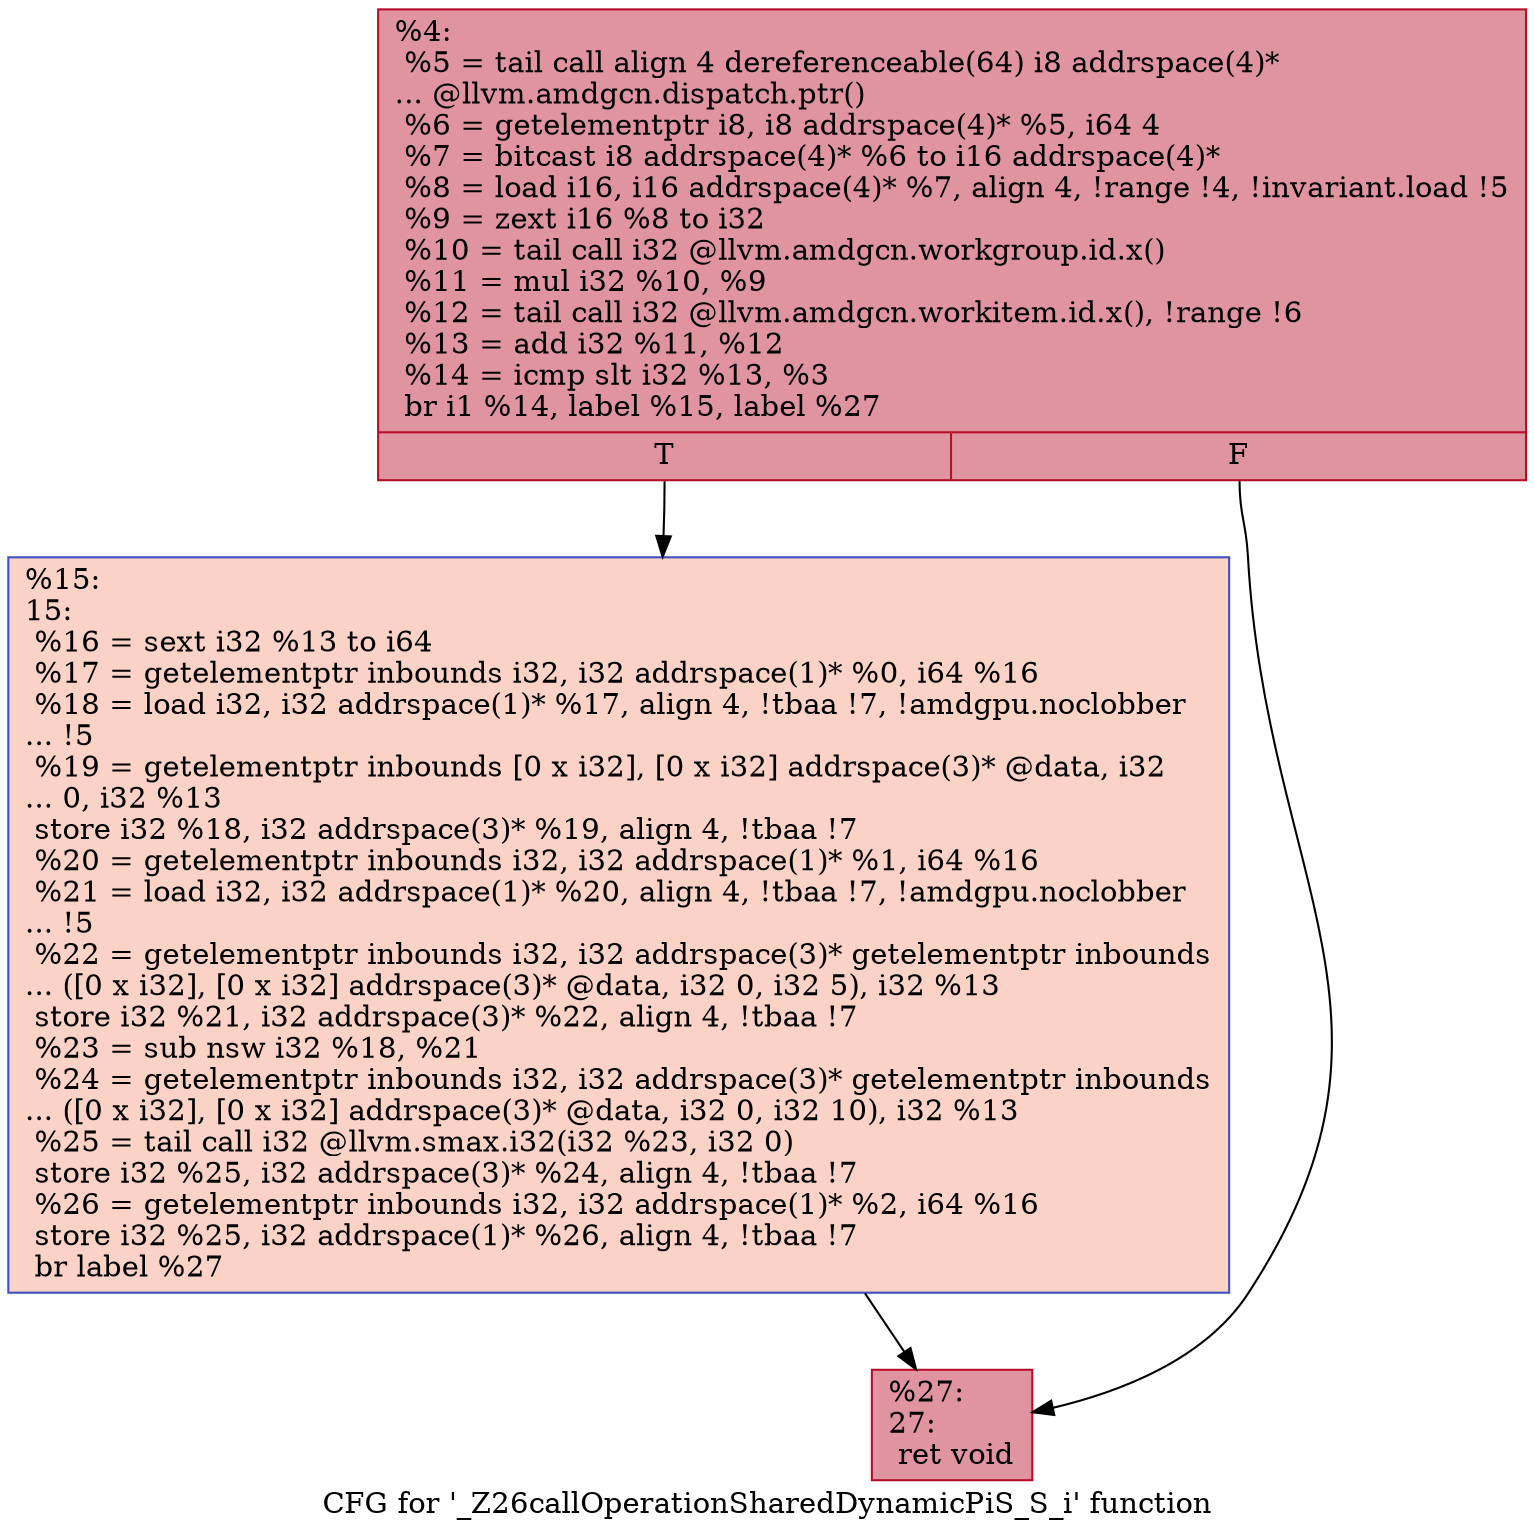 digraph "CFG for '_Z26callOperationSharedDynamicPiS_S_i' function" {
	label="CFG for '_Z26callOperationSharedDynamicPiS_S_i' function";

	Node0x505db10 [shape=record,color="#b70d28ff", style=filled, fillcolor="#b70d2870",label="{%4:\l  %5 = tail call align 4 dereferenceable(64) i8 addrspace(4)*\l... @llvm.amdgcn.dispatch.ptr()\l  %6 = getelementptr i8, i8 addrspace(4)* %5, i64 4\l  %7 = bitcast i8 addrspace(4)* %6 to i16 addrspace(4)*\l  %8 = load i16, i16 addrspace(4)* %7, align 4, !range !4, !invariant.load !5\l  %9 = zext i16 %8 to i32\l  %10 = tail call i32 @llvm.amdgcn.workgroup.id.x()\l  %11 = mul i32 %10, %9\l  %12 = tail call i32 @llvm.amdgcn.workitem.id.x(), !range !6\l  %13 = add i32 %11, %12\l  %14 = icmp slt i32 %13, %3\l  br i1 %14, label %15, label %27\l|{<s0>T|<s1>F}}"];
	Node0x505db10:s0 -> Node0x505fa50;
	Node0x505db10:s1 -> Node0x505fae0;
	Node0x505fa50 [shape=record,color="#3d50c3ff", style=filled, fillcolor="#f59c7d70",label="{%15:\l15:                                               \l  %16 = sext i32 %13 to i64\l  %17 = getelementptr inbounds i32, i32 addrspace(1)* %0, i64 %16\l  %18 = load i32, i32 addrspace(1)* %17, align 4, !tbaa !7, !amdgpu.noclobber\l... !5\l  %19 = getelementptr inbounds [0 x i32], [0 x i32] addrspace(3)* @data, i32\l... 0, i32 %13\l  store i32 %18, i32 addrspace(3)* %19, align 4, !tbaa !7\l  %20 = getelementptr inbounds i32, i32 addrspace(1)* %1, i64 %16\l  %21 = load i32, i32 addrspace(1)* %20, align 4, !tbaa !7, !amdgpu.noclobber\l... !5\l  %22 = getelementptr inbounds i32, i32 addrspace(3)* getelementptr inbounds\l... ([0 x i32], [0 x i32] addrspace(3)* @data, i32 0, i32 5), i32 %13\l  store i32 %21, i32 addrspace(3)* %22, align 4, !tbaa !7\l  %23 = sub nsw i32 %18, %21\l  %24 = getelementptr inbounds i32, i32 addrspace(3)* getelementptr inbounds\l... ([0 x i32], [0 x i32] addrspace(3)* @data, i32 0, i32 10), i32 %13\l  %25 = tail call i32 @llvm.smax.i32(i32 %23, i32 0)\l  store i32 %25, i32 addrspace(3)* %24, align 4, !tbaa !7\l  %26 = getelementptr inbounds i32, i32 addrspace(1)* %2, i64 %16\l  store i32 %25, i32 addrspace(1)* %26, align 4, !tbaa !7\l  br label %27\l}"];
	Node0x505fa50 -> Node0x505fae0;
	Node0x505fae0 [shape=record,color="#b70d28ff", style=filled, fillcolor="#b70d2870",label="{%27:\l27:                                               \l  ret void\l}"];
}
